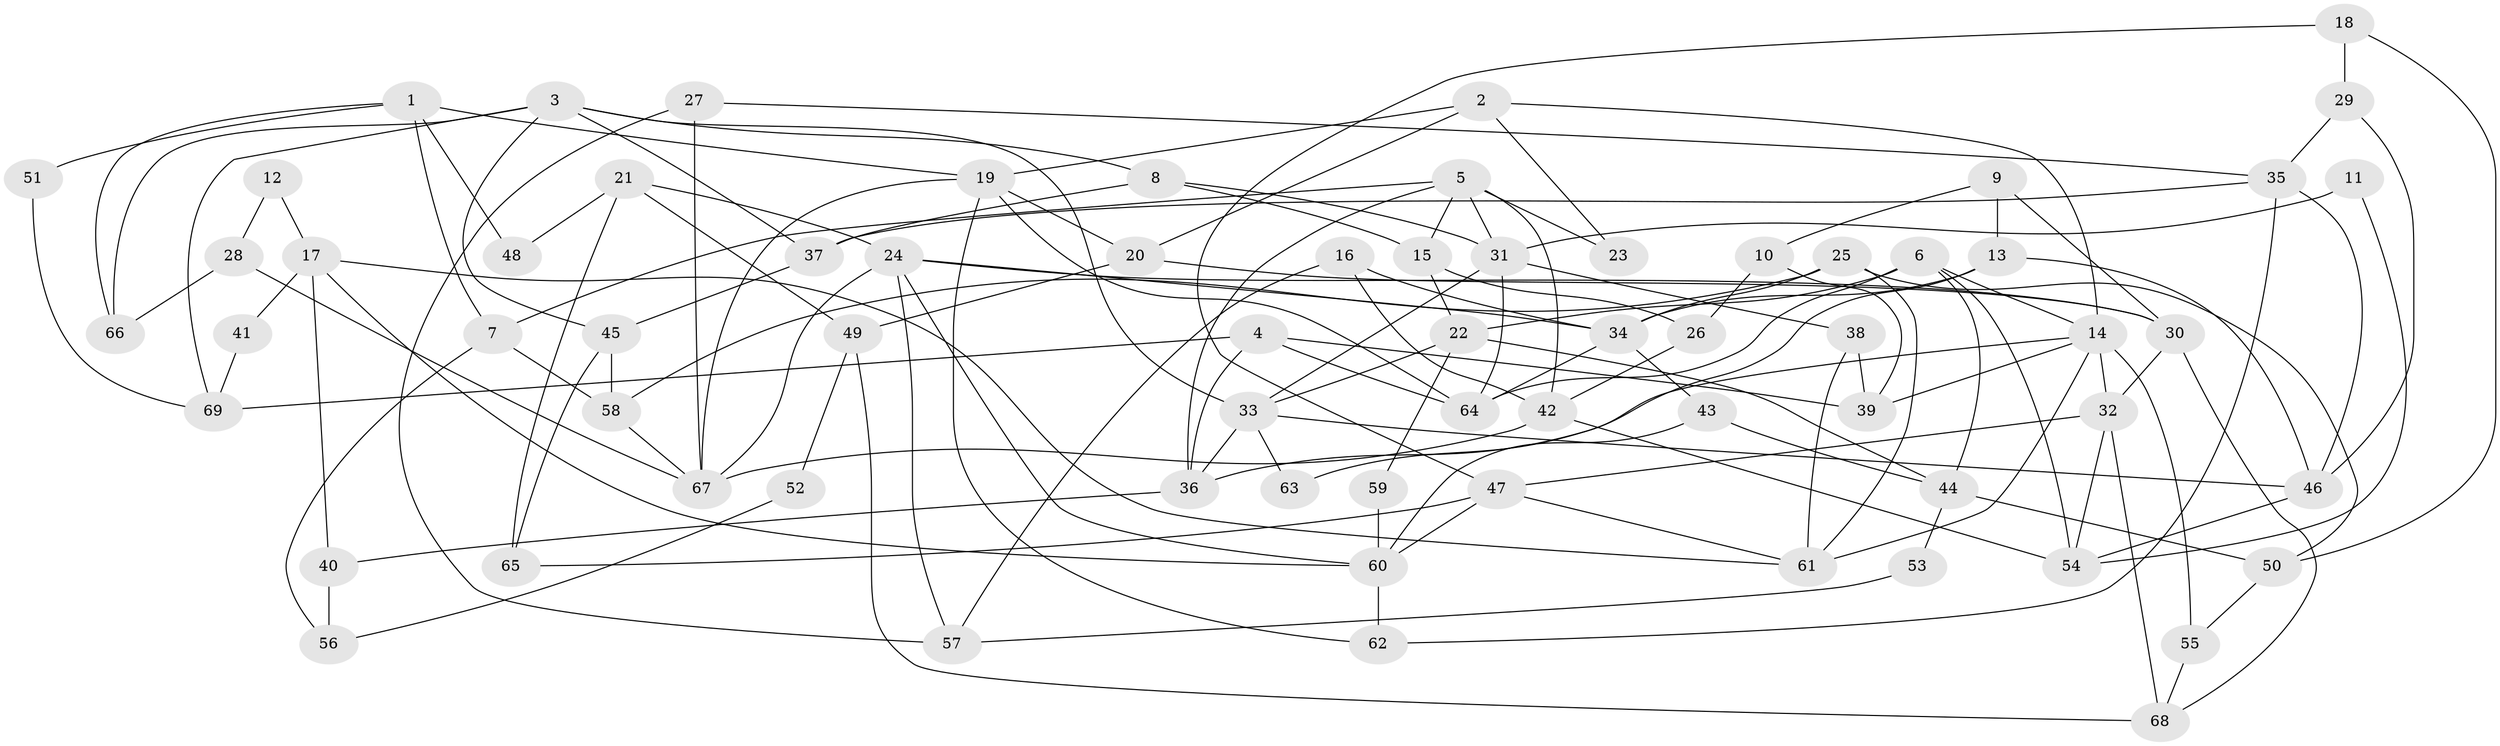 // Generated by graph-tools (version 1.1) at 2025/52/03/09/25 04:52:15]
// undirected, 69 vertices, 138 edges
graph export_dot {
graph [start="1"]
  node [color=gray90,style=filled];
  1;
  2;
  3;
  4;
  5;
  6;
  7;
  8;
  9;
  10;
  11;
  12;
  13;
  14;
  15;
  16;
  17;
  18;
  19;
  20;
  21;
  22;
  23;
  24;
  25;
  26;
  27;
  28;
  29;
  30;
  31;
  32;
  33;
  34;
  35;
  36;
  37;
  38;
  39;
  40;
  41;
  42;
  43;
  44;
  45;
  46;
  47;
  48;
  49;
  50;
  51;
  52;
  53;
  54;
  55;
  56;
  57;
  58;
  59;
  60;
  61;
  62;
  63;
  64;
  65;
  66;
  67;
  68;
  69;
  1 -- 19;
  1 -- 7;
  1 -- 48;
  1 -- 51;
  1 -- 66;
  2 -- 14;
  2 -- 19;
  2 -- 20;
  2 -- 23;
  3 -- 8;
  3 -- 37;
  3 -- 33;
  3 -- 45;
  3 -- 66;
  3 -- 69;
  4 -- 64;
  4 -- 39;
  4 -- 36;
  4 -- 69;
  5 -- 36;
  5 -- 31;
  5 -- 7;
  5 -- 15;
  5 -- 23;
  5 -- 42;
  6 -- 22;
  6 -- 14;
  6 -- 44;
  6 -- 54;
  6 -- 64;
  7 -- 58;
  7 -- 56;
  8 -- 31;
  8 -- 15;
  8 -- 37;
  9 -- 13;
  9 -- 30;
  9 -- 10;
  10 -- 39;
  10 -- 26;
  11 -- 54;
  11 -- 31;
  12 -- 17;
  12 -- 28;
  13 -- 34;
  13 -- 46;
  13 -- 63;
  14 -- 32;
  14 -- 36;
  14 -- 39;
  14 -- 55;
  14 -- 61;
  15 -- 22;
  15 -- 26;
  16 -- 57;
  16 -- 42;
  16 -- 34;
  17 -- 60;
  17 -- 61;
  17 -- 40;
  17 -- 41;
  18 -- 50;
  18 -- 47;
  18 -- 29;
  19 -- 62;
  19 -- 20;
  19 -- 64;
  19 -- 67;
  20 -- 30;
  20 -- 49;
  21 -- 24;
  21 -- 65;
  21 -- 48;
  21 -- 49;
  22 -- 44;
  22 -- 33;
  22 -- 59;
  24 -- 67;
  24 -- 34;
  24 -- 30;
  24 -- 57;
  24 -- 60;
  25 -- 50;
  25 -- 34;
  25 -- 58;
  25 -- 61;
  26 -- 42;
  27 -- 67;
  27 -- 35;
  27 -- 57;
  28 -- 66;
  28 -- 67;
  29 -- 46;
  29 -- 35;
  30 -- 68;
  30 -- 32;
  31 -- 33;
  31 -- 64;
  31 -- 38;
  32 -- 54;
  32 -- 47;
  32 -- 68;
  33 -- 46;
  33 -- 36;
  33 -- 63;
  34 -- 64;
  34 -- 43;
  35 -- 37;
  35 -- 46;
  35 -- 62;
  36 -- 40;
  37 -- 45;
  38 -- 61;
  38 -- 39;
  40 -- 56;
  41 -- 69;
  42 -- 54;
  42 -- 67;
  43 -- 60;
  43 -- 44;
  44 -- 50;
  44 -- 53;
  45 -- 58;
  45 -- 65;
  46 -- 54;
  47 -- 61;
  47 -- 60;
  47 -- 65;
  49 -- 52;
  49 -- 68;
  50 -- 55;
  51 -- 69;
  52 -- 56;
  53 -- 57;
  55 -- 68;
  58 -- 67;
  59 -- 60;
  60 -- 62;
}
